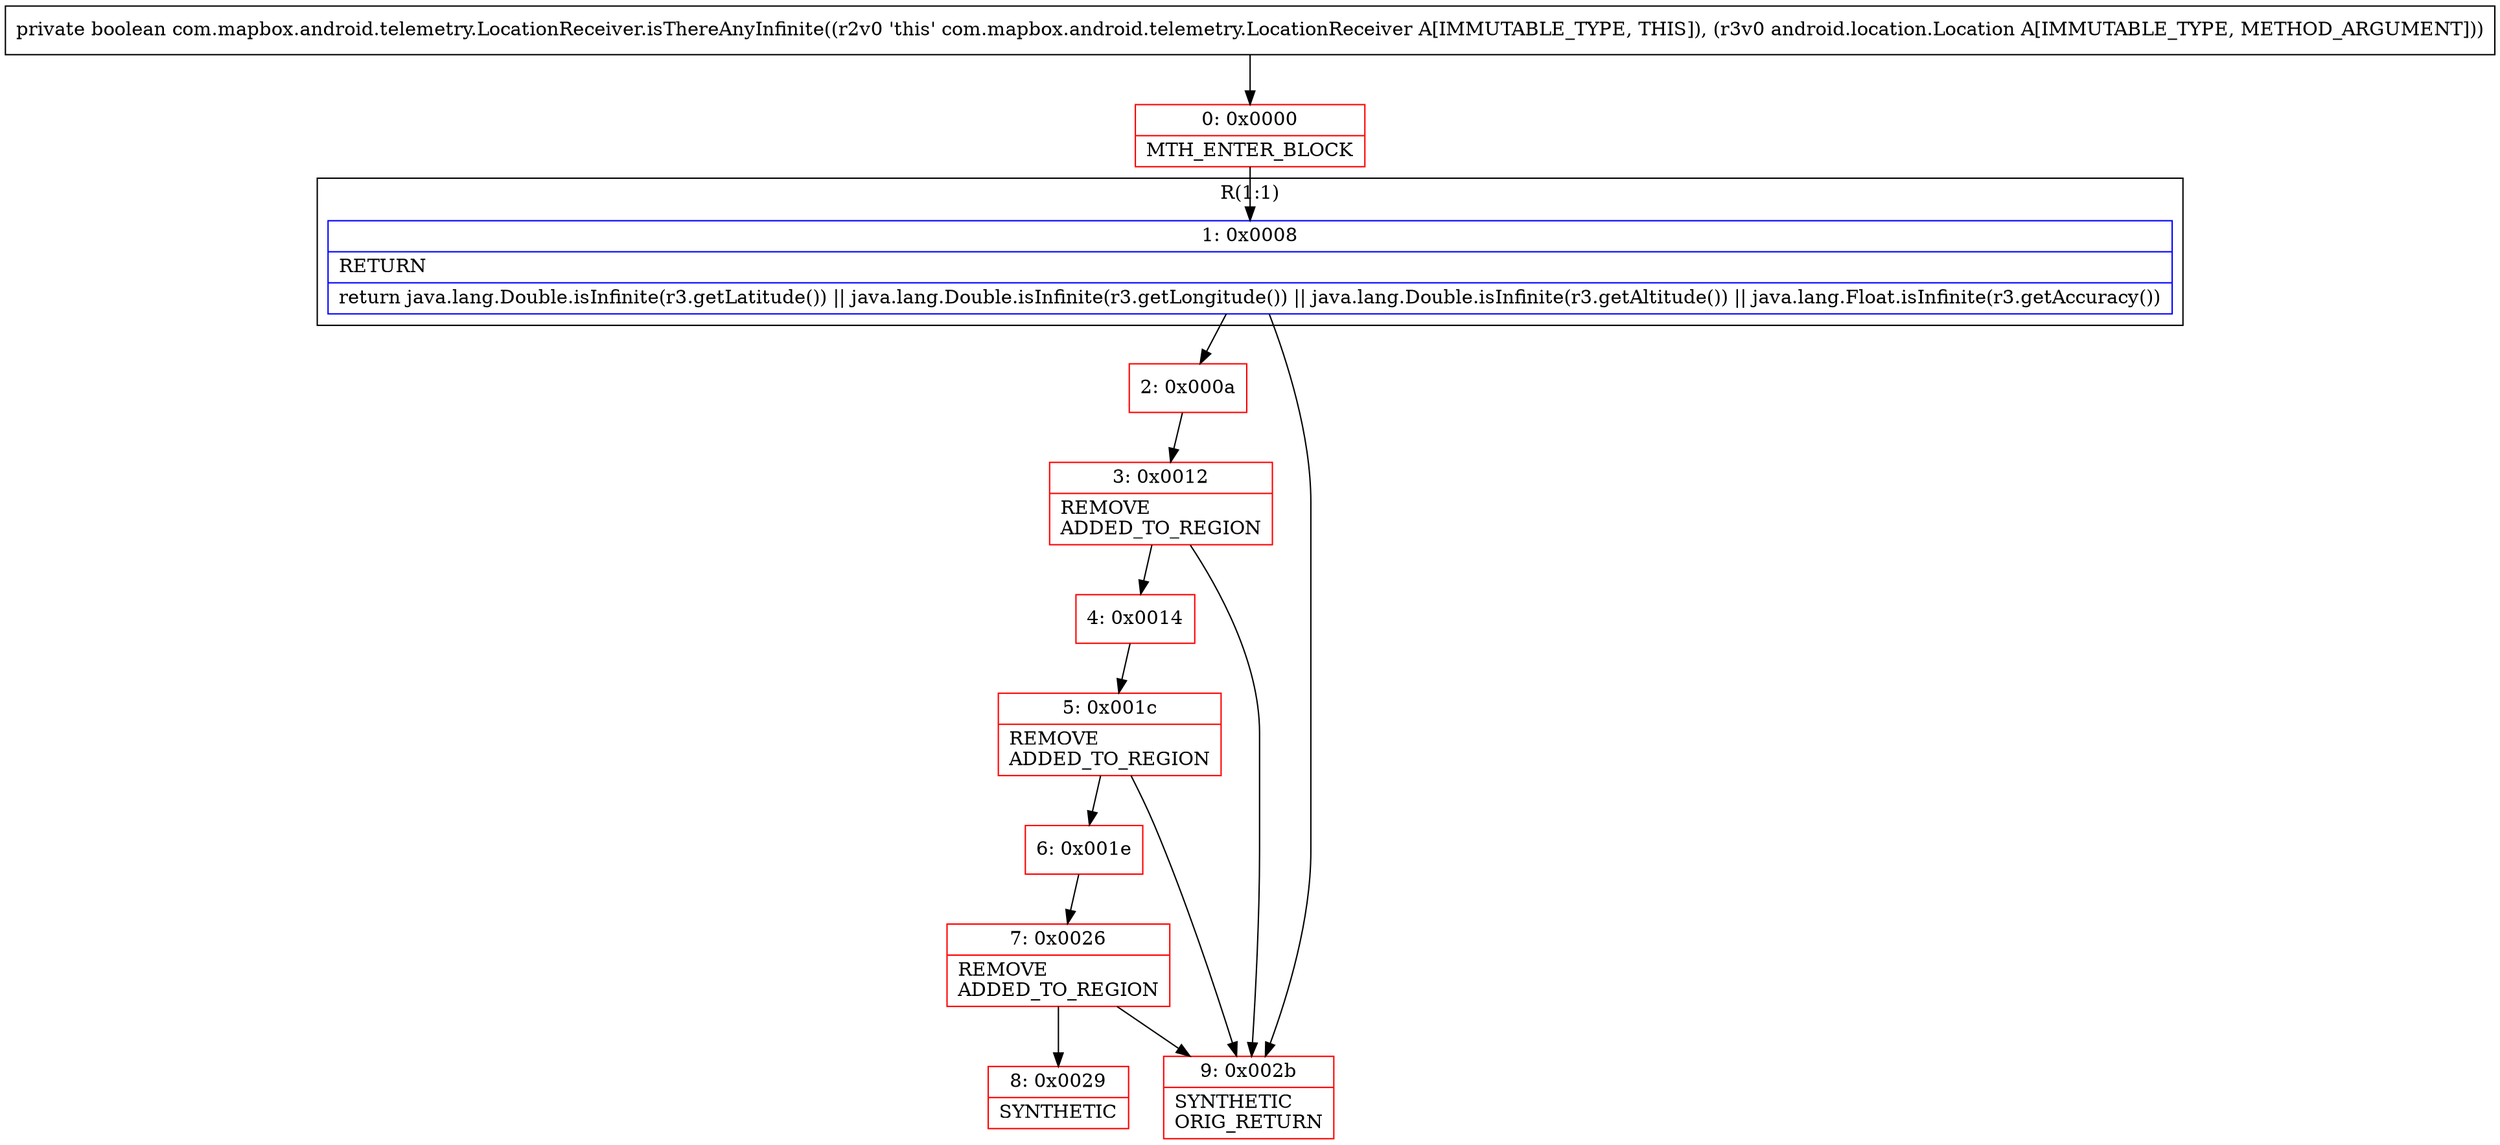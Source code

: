 digraph "CFG forcom.mapbox.android.telemetry.LocationReceiver.isThereAnyInfinite(Landroid\/location\/Location;)Z" {
subgraph cluster_Region_349523408 {
label = "R(1:1)";
node [shape=record,color=blue];
Node_1 [shape=record,label="{1\:\ 0x0008|RETURN\l|return java.lang.Double.isInfinite(r3.getLatitude()) \|\| java.lang.Double.isInfinite(r3.getLongitude()) \|\| java.lang.Double.isInfinite(r3.getAltitude()) \|\| java.lang.Float.isInfinite(r3.getAccuracy())\l}"];
}
Node_0 [shape=record,color=red,label="{0\:\ 0x0000|MTH_ENTER_BLOCK\l}"];
Node_2 [shape=record,color=red,label="{2\:\ 0x000a}"];
Node_3 [shape=record,color=red,label="{3\:\ 0x0012|REMOVE\lADDED_TO_REGION\l}"];
Node_4 [shape=record,color=red,label="{4\:\ 0x0014}"];
Node_5 [shape=record,color=red,label="{5\:\ 0x001c|REMOVE\lADDED_TO_REGION\l}"];
Node_6 [shape=record,color=red,label="{6\:\ 0x001e}"];
Node_7 [shape=record,color=red,label="{7\:\ 0x0026|REMOVE\lADDED_TO_REGION\l}"];
Node_8 [shape=record,color=red,label="{8\:\ 0x0029|SYNTHETIC\l}"];
Node_9 [shape=record,color=red,label="{9\:\ 0x002b|SYNTHETIC\lORIG_RETURN\l}"];
MethodNode[shape=record,label="{private boolean com.mapbox.android.telemetry.LocationReceiver.isThereAnyInfinite((r2v0 'this' com.mapbox.android.telemetry.LocationReceiver A[IMMUTABLE_TYPE, THIS]), (r3v0 android.location.Location A[IMMUTABLE_TYPE, METHOD_ARGUMENT])) }"];
MethodNode -> Node_0;
Node_1 -> Node_2;
Node_1 -> Node_9;
Node_0 -> Node_1;
Node_2 -> Node_3;
Node_3 -> Node_4;
Node_3 -> Node_9;
Node_4 -> Node_5;
Node_5 -> Node_6;
Node_5 -> Node_9;
Node_6 -> Node_7;
Node_7 -> Node_8;
Node_7 -> Node_9;
}

